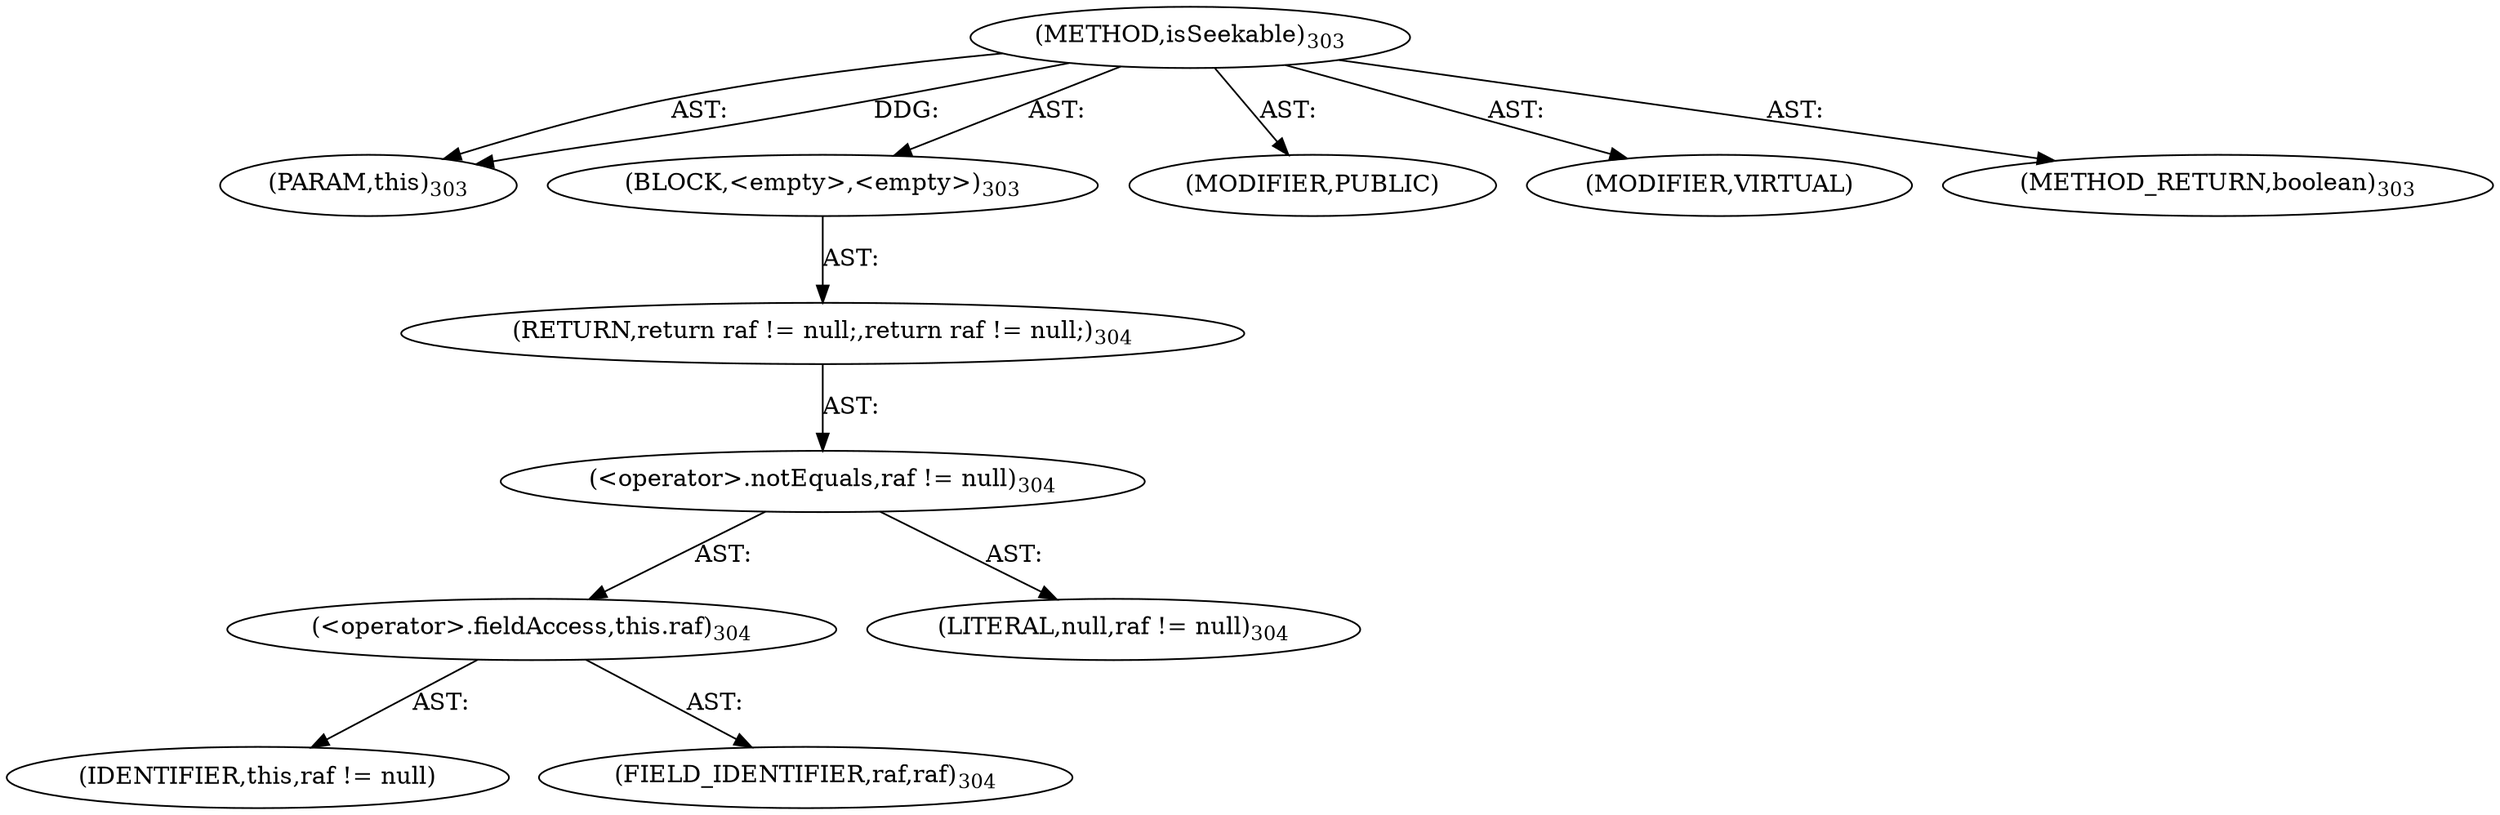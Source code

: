 digraph "isSeekable" {  
"111669149698" [label = <(METHOD,isSeekable)<SUB>303</SUB>> ]
"115964117012" [label = <(PARAM,this)<SUB>303</SUB>> ]
"25769803783" [label = <(BLOCK,&lt;empty&gt;,&lt;empty&gt;)<SUB>303</SUB>> ]
"146028888064" [label = <(RETURN,return raf != null;,return raf != null;)<SUB>304</SUB>> ]
"30064771200" [label = <(&lt;operator&gt;.notEquals,raf != null)<SUB>304</SUB>> ]
"30064771201" [label = <(&lt;operator&gt;.fieldAccess,this.raf)<SUB>304</SUB>> ]
"68719476873" [label = <(IDENTIFIER,this,raf != null)> ]
"55834574906" [label = <(FIELD_IDENTIFIER,raf,raf)<SUB>304</SUB>> ]
"90194313243" [label = <(LITERAL,null,raf != null)<SUB>304</SUB>> ]
"133143986205" [label = <(MODIFIER,PUBLIC)> ]
"133143986206" [label = <(MODIFIER,VIRTUAL)> ]
"128849018882" [label = <(METHOD_RETURN,boolean)<SUB>303</SUB>> ]
  "111669149698" -> "115964117012"  [ label = "AST: "] 
  "111669149698" -> "25769803783"  [ label = "AST: "] 
  "111669149698" -> "133143986205"  [ label = "AST: "] 
  "111669149698" -> "133143986206"  [ label = "AST: "] 
  "111669149698" -> "128849018882"  [ label = "AST: "] 
  "25769803783" -> "146028888064"  [ label = "AST: "] 
  "146028888064" -> "30064771200"  [ label = "AST: "] 
  "30064771200" -> "30064771201"  [ label = "AST: "] 
  "30064771200" -> "90194313243"  [ label = "AST: "] 
  "30064771201" -> "68719476873"  [ label = "AST: "] 
  "30064771201" -> "55834574906"  [ label = "AST: "] 
  "111669149698" -> "115964117012"  [ label = "DDG: "] 
}
